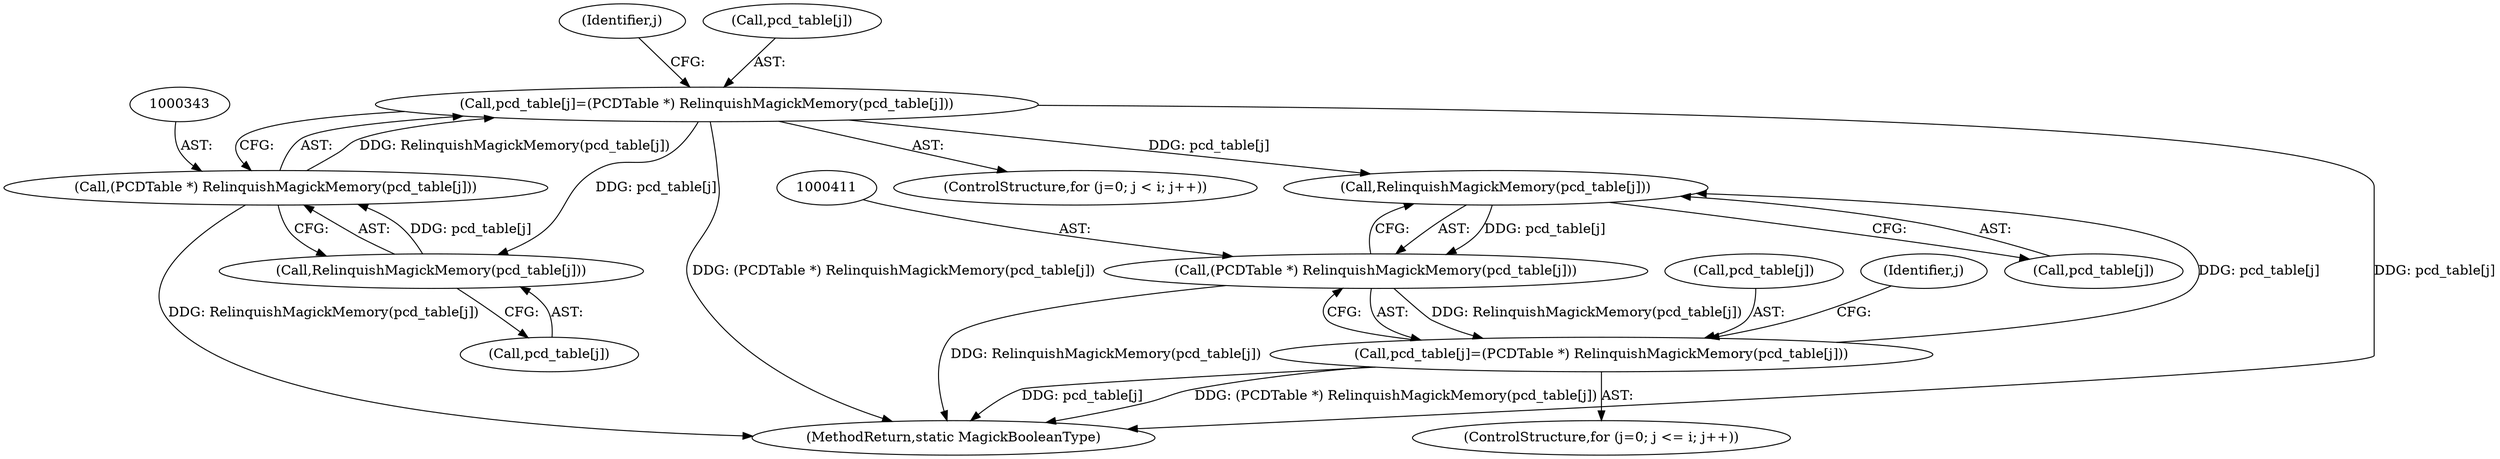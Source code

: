 digraph "0_ImageMagick_1e6a3ace073c9ec9c71e439c111d23c6e66cb6ae@pointer" {
"1000338" [label="(Call,pcd_table[j]=(PCDTable *) RelinquishMagickMemory(pcd_table[j]))"];
"1000342" [label="(Call,(PCDTable *) RelinquishMagickMemory(pcd_table[j]))"];
"1000344" [label="(Call,RelinquishMagickMemory(pcd_table[j]))"];
"1000338" [label="(Call,pcd_table[j]=(PCDTable *) RelinquishMagickMemory(pcd_table[j]))"];
"1000412" [label="(Call,RelinquishMagickMemory(pcd_table[j]))"];
"1000410" [label="(Call,(PCDTable *) RelinquishMagickMemory(pcd_table[j]))"];
"1000406" [label="(Call,pcd_table[j]=(PCDTable *) RelinquishMagickMemory(pcd_table[j]))"];
"1000337" [label="(Identifier,j)"];
"1000823" [label="(MethodReturn,static MagickBooleanType)"];
"1000344" [label="(Call,RelinquishMagickMemory(pcd_table[j]))"];
"1000413" [label="(Call,pcd_table[j])"];
"1000339" [label="(Call,pcd_table[j])"];
"1000410" [label="(Call,(PCDTable *) RelinquishMagickMemory(pcd_table[j]))"];
"1000342" [label="(Call,(PCDTable *) RelinquishMagickMemory(pcd_table[j]))"];
"1000407" [label="(Call,pcd_table[j])"];
"1000338" [label="(Call,pcd_table[j]=(PCDTable *) RelinquishMagickMemory(pcd_table[j]))"];
"1000345" [label="(Call,pcd_table[j])"];
"1000397" [label="(ControlStructure,for (j=0; j <= i; j++))"];
"1000412" [label="(Call,RelinquishMagickMemory(pcd_table[j]))"];
"1000329" [label="(ControlStructure,for (j=0; j < i; j++))"];
"1000406" [label="(Call,pcd_table[j]=(PCDTable *) RelinquishMagickMemory(pcd_table[j]))"];
"1000405" [label="(Identifier,j)"];
"1000338" -> "1000329"  [label="AST: "];
"1000338" -> "1000342"  [label="CFG: "];
"1000339" -> "1000338"  [label="AST: "];
"1000342" -> "1000338"  [label="AST: "];
"1000337" -> "1000338"  [label="CFG: "];
"1000338" -> "1000823"  [label="DDG: pcd_table[j]"];
"1000338" -> "1000823"  [label="DDG: (PCDTable *) RelinquishMagickMemory(pcd_table[j])"];
"1000342" -> "1000338"  [label="DDG: RelinquishMagickMemory(pcd_table[j])"];
"1000338" -> "1000344"  [label="DDG: pcd_table[j]"];
"1000338" -> "1000412"  [label="DDG: pcd_table[j]"];
"1000342" -> "1000344"  [label="CFG: "];
"1000343" -> "1000342"  [label="AST: "];
"1000344" -> "1000342"  [label="AST: "];
"1000342" -> "1000823"  [label="DDG: RelinquishMagickMemory(pcd_table[j])"];
"1000344" -> "1000342"  [label="DDG: pcd_table[j]"];
"1000344" -> "1000345"  [label="CFG: "];
"1000345" -> "1000344"  [label="AST: "];
"1000412" -> "1000410"  [label="AST: "];
"1000412" -> "1000413"  [label="CFG: "];
"1000413" -> "1000412"  [label="AST: "];
"1000410" -> "1000412"  [label="CFG: "];
"1000412" -> "1000410"  [label="DDG: pcd_table[j]"];
"1000406" -> "1000412"  [label="DDG: pcd_table[j]"];
"1000410" -> "1000406"  [label="AST: "];
"1000411" -> "1000410"  [label="AST: "];
"1000406" -> "1000410"  [label="CFG: "];
"1000410" -> "1000823"  [label="DDG: RelinquishMagickMemory(pcd_table[j])"];
"1000410" -> "1000406"  [label="DDG: RelinquishMagickMemory(pcd_table[j])"];
"1000406" -> "1000397"  [label="AST: "];
"1000407" -> "1000406"  [label="AST: "];
"1000405" -> "1000406"  [label="CFG: "];
"1000406" -> "1000823"  [label="DDG: pcd_table[j]"];
"1000406" -> "1000823"  [label="DDG: (PCDTable *) RelinquishMagickMemory(pcd_table[j])"];
}
